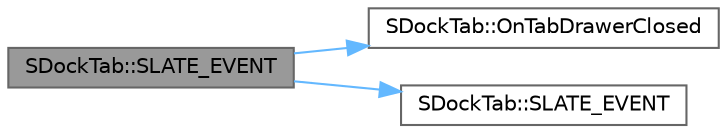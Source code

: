 digraph "SDockTab::SLATE_EVENT"
{
 // INTERACTIVE_SVG=YES
 // LATEX_PDF_SIZE
  bgcolor="transparent";
  edge [fontname=Helvetica,fontsize=10,labelfontname=Helvetica,labelfontsize=10];
  node [fontname=Helvetica,fontsize=10,shape=box,height=0.2,width=0.4];
  rankdir="LR";
  Node1 [id="Node000001",label="SDockTab::SLATE_EVENT",height=0.2,width=0.4,color="gray40", fillcolor="grey60", style="filled", fontcolor="black",tooltip="Invoked when a tab is closed from a drawer."];
  Node1 -> Node2 [id="edge1_Node000001_Node000002",color="steelblue1",style="solid",tooltip=" "];
  Node2 [id="Node000002",label="SDockTab::OnTabDrawerClosed",height=0.2,width=0.4,color="grey40", fillcolor="white", style="filled",URL="$d8/deb/classSDockTab.html#ac912f7cc3aeef3f065e466147a232957",tooltip=" "];
  Node1 -> Node3 [id="edge2_Node000001_Node000003",color="steelblue1",style="solid",tooltip=" "];
  Node3 [id="Node000003",label="SDockTab::SLATE_EVENT",height=0.2,width=0.4,color="grey40", fillcolor="white", style="filled",URL="$d8/deb/classSDockTab.html#ace2e4f7312a88f3f72ecb626832b0b95",tooltip=" "];
}
